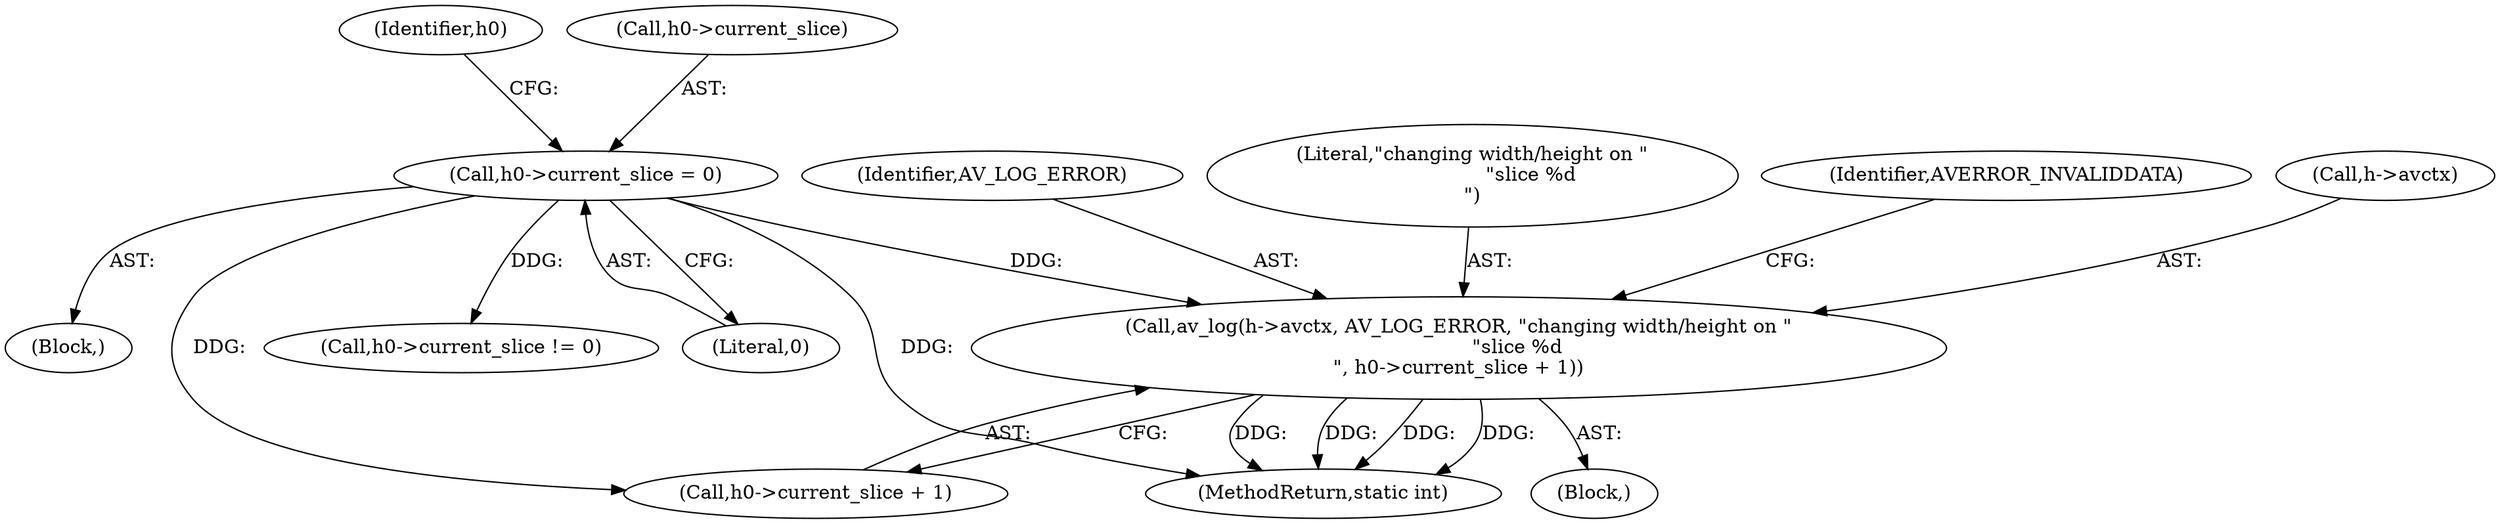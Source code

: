digraph "0_FFmpeg_29ffeef5e73b8f41ff3a3f2242d356759c66f91f@pointer" {
"1000855" [label="(Call,av_log(h->avctx, AV_LOG_ERROR, \"changing width/height on \"\n                   \"slice %d\n\", h0->current_slice + 1))"];
"1000189" [label="(Call,h0->current_slice = 0)"];
"1000193" [label="(Literal,0)"];
"1000855" [label="(Call,av_log(h->avctx, AV_LOG_ERROR, \"changing width/height on \"\n                   \"slice %d\n\", h0->current_slice + 1))"];
"1000859" [label="(Identifier,AV_LOG_ERROR)"];
"1003426" [label="(MethodReturn,static int)"];
"1000177" [label="(Block,)"];
"1000189" [label="(Call,h0->current_slice = 0)"];
"1000861" [label="(Call,h0->current_slice + 1)"];
"1000197" [label="(Identifier,h0)"];
"1000860" [label="(Literal,\"changing width/height on \"\n                   \"slice %d\n\")"];
"1000190" [label="(Call,h0->current_slice)"];
"1000867" [label="(Identifier,AVERROR_INVALIDDATA)"];
"1000856" [label="(Call,h->avctx)"];
"1000854" [label="(Block,)"];
"1001121" [label="(Call,h0->current_slice != 0)"];
"1000855" -> "1000854"  [label="AST: "];
"1000855" -> "1000861"  [label="CFG: "];
"1000856" -> "1000855"  [label="AST: "];
"1000859" -> "1000855"  [label="AST: "];
"1000860" -> "1000855"  [label="AST: "];
"1000861" -> "1000855"  [label="AST: "];
"1000867" -> "1000855"  [label="CFG: "];
"1000855" -> "1003426"  [label="DDG: "];
"1000855" -> "1003426"  [label="DDG: "];
"1000855" -> "1003426"  [label="DDG: "];
"1000855" -> "1003426"  [label="DDG: "];
"1000189" -> "1000855"  [label="DDG: "];
"1000189" -> "1000177"  [label="AST: "];
"1000189" -> "1000193"  [label="CFG: "];
"1000190" -> "1000189"  [label="AST: "];
"1000193" -> "1000189"  [label="AST: "];
"1000197" -> "1000189"  [label="CFG: "];
"1000189" -> "1003426"  [label="DDG: "];
"1000189" -> "1000861"  [label="DDG: "];
"1000189" -> "1001121"  [label="DDG: "];
}
